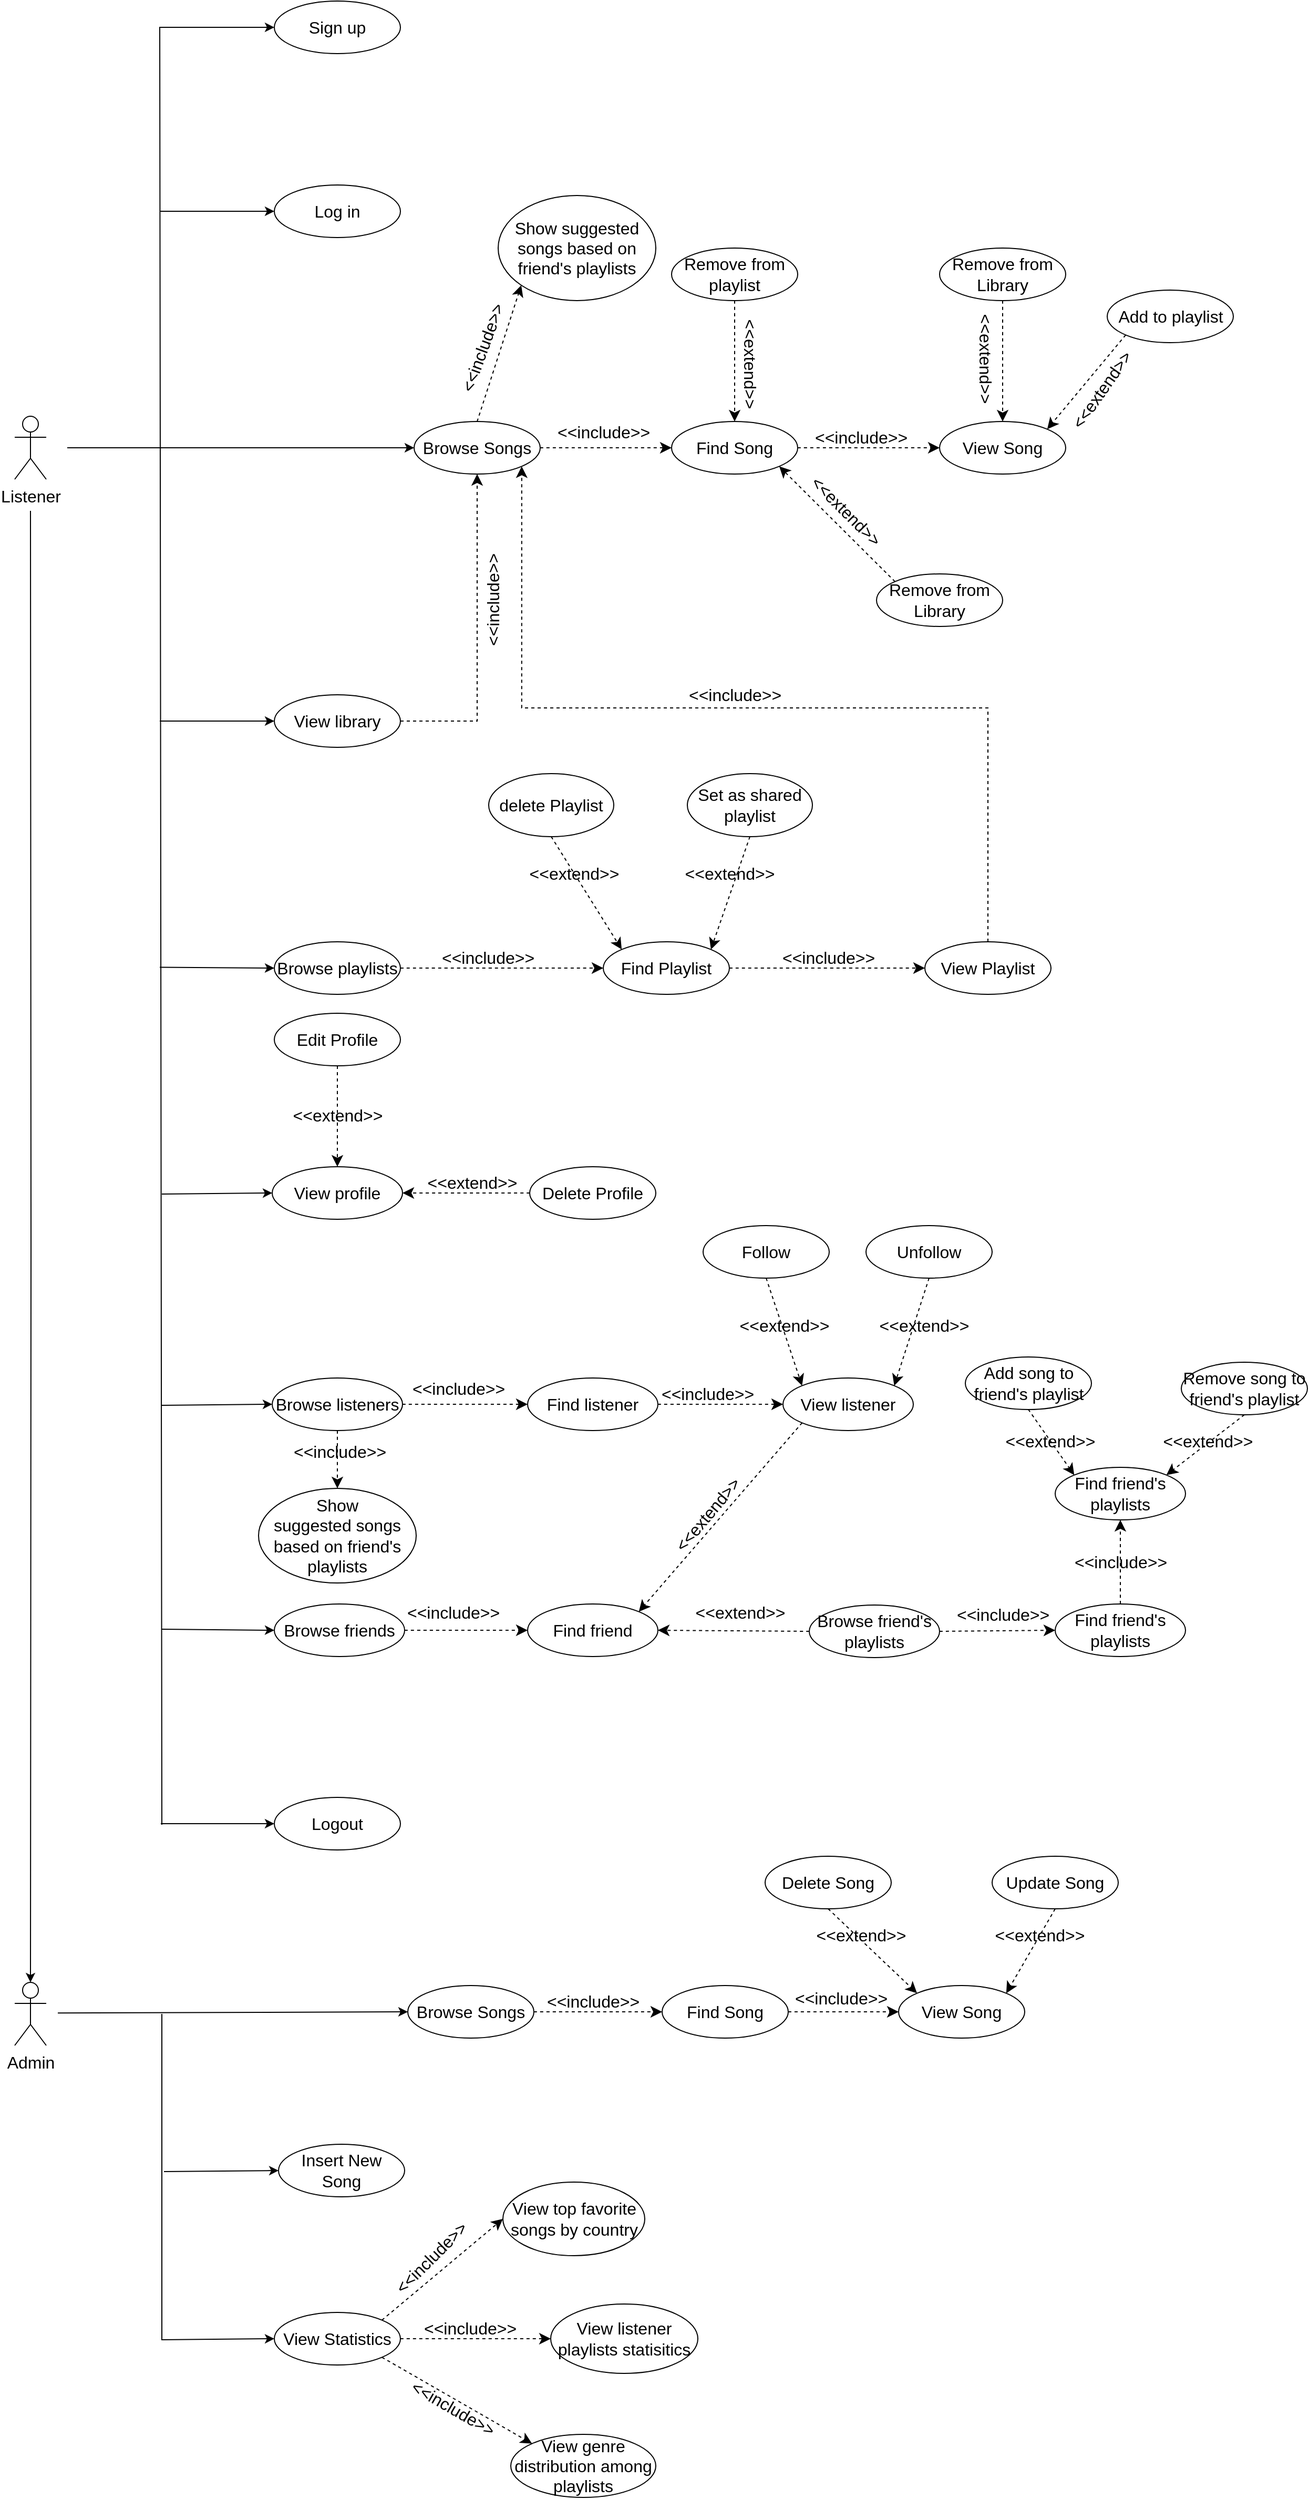 <mxfile version="18.0.0" type="device"><diagram name="Pagina-1" id="cbTk1A1t6h0YOJQFKc_R"><mxGraphModel dx="1384" dy="-250" grid="1" gridSize="10" guides="1" tooltips="1" connect="1" arrows="1" fold="1" page="1" pageScale="1" pageWidth="827" pageHeight="1169" math="0" shadow="0"><root><mxCell id="0"/><mxCell id="1" parent="0"/><mxCell id="YuRE8xU04rmQezo59VFE-43" value="" style="endArrow=classic;html=1;rounded=0;fontSize=12;startSize=8;endSize=8;curved=1;dashed=1;entryX=0.5;entryY=0;entryDx=0;entryDy=0;exitX=0.5;exitY=1;exitDx=0;exitDy=0;" parent="1" source="9L6_CPfJsKXH4yrHaSkj-74" target="9L6_CPfJsKXH4yrHaSkj-71" edge="1"><mxGeometry width="50" height="50" relative="1" as="geometry"><mxPoint x="347" y="2390" as="sourcePoint"/><mxPoint x="480.6" y="2445.522" as="targetPoint"/></mxGeometry></mxCell><mxCell id="YuRE8xU04rmQezo59VFE-87" value="" style="edgeStyle=orthogonalEdgeStyle;rounded=0;orthogonalLoop=1;jettySize=auto;html=1;elbow=vertical;" parent="1" target="YuRE8xU04rmQezo59VFE-86" edge="1"><mxGeometry relative="1" as="geometry"><mxPoint x="55" y="1860" as="sourcePoint"/></mxGeometry></mxCell><mxCell id="9L6_CPfJsKXH4yrHaSkj-33" value="Listener" style="shape=umlActor;verticalLabelPosition=bottom;verticalAlign=top;html=1;outlineConnect=0;fontSize=16;" parent="1" vertex="1"><mxGeometry x="40" y="1770" width="30" height="60" as="geometry"/></mxCell><mxCell id="9L6_CPfJsKXH4yrHaSkj-35" value="Logout" style="ellipse;whiteSpace=wrap;html=1;fontSize=16;" parent="1" vertex="1"><mxGeometry x="287" y="3084" width="120" height="50" as="geometry"/></mxCell><mxCell id="9L6_CPfJsKXH4yrHaSkj-37" value="Sign up" style="ellipse;whiteSpace=wrap;html=1;fontSize=16;" parent="1" vertex="1"><mxGeometry x="287" y="1375" width="120" height="50" as="geometry"/></mxCell><mxCell id="9L6_CPfJsKXH4yrHaSkj-64" value="Log in" style="ellipse;whiteSpace=wrap;html=1;fontSize=16;" parent="1" vertex="1"><mxGeometry x="287" y="1550" width="120" height="50" as="geometry"/></mxCell><mxCell id="9L6_CPfJsKXH4yrHaSkj-71" value="View profile" style="ellipse;whiteSpace=wrap;html=1;fontSize=16;" parent="1" vertex="1"><mxGeometry x="285" y="2484" width="124" height="50" as="geometry"/></mxCell><mxCell id="9L6_CPfJsKXH4yrHaSkj-74" value="Edit Profile" style="ellipse;whiteSpace=wrap;html=1;fontSize=16;" parent="1" vertex="1"><mxGeometry x="287" y="2338" width="120" height="50" as="geometry"/></mxCell><mxCell id="9L6_CPfJsKXH4yrHaSkj-76" value="" style="endArrow=classic;html=1;rounded=0;fontSize=12;startSize=8;endSize=8;curved=1;dashed=1;entryX=1;entryY=0.5;entryDx=0;entryDy=0;exitX=0;exitY=0.5;exitDx=0;exitDy=0;" parent="1" source="9L6_CPfJsKXH4yrHaSkj-78" target="9L6_CPfJsKXH4yrHaSkj-71" edge="1"><mxGeometry width="50" height="50" relative="1" as="geometry"><mxPoint x="540" y="2509" as="sourcePoint"/><mxPoint x="410" y="2550" as="targetPoint"/></mxGeometry></mxCell><mxCell id="9L6_CPfJsKXH4yrHaSkj-77" value="&amp;lt;&amp;lt;extend&amp;gt;&amp;gt;" style="text;html=1;align=center;verticalAlign=middle;resizable=0;points=[];autosize=1;strokeColor=none;fillColor=none;fontSize=16;rotation=0;" parent="1" vertex="1"><mxGeometry x="420" y="2484" width="110" height="30" as="geometry"/></mxCell><mxCell id="9L6_CPfJsKXH4yrHaSkj-78" value="Delete Profile" style="ellipse;whiteSpace=wrap;html=1;fontSize=16;" parent="1" vertex="1"><mxGeometry x="530" y="2484" width="120" height="50" as="geometry"/></mxCell><mxCell id="9L6_CPfJsKXH4yrHaSkj-96" value="Browse Songs" style="ellipse;whiteSpace=wrap;html=1;fontSize=16;" parent="1" vertex="1"><mxGeometry x="420" y="1775" width="120" height="50" as="geometry"/></mxCell><mxCell id="9L6_CPfJsKXH4yrHaSkj-102" value="Browse playlists" style="ellipse;whiteSpace=wrap;html=1;fontSize=16;" parent="1" vertex="1"><mxGeometry x="287" y="2270" width="120" height="50" as="geometry"/></mxCell><mxCell id="9L6_CPfJsKXH4yrHaSkj-103" value="Find Song" style="ellipse;whiteSpace=wrap;html=1;fontSize=16;" parent="1" vertex="1"><mxGeometry x="665" y="1775" width="120" height="50" as="geometry"/></mxCell><mxCell id="9L6_CPfJsKXH4yrHaSkj-104" value="" style="endArrow=classic;html=1;rounded=0;fontSize=12;startSize=8;endSize=8;curved=1;dashed=1;exitX=1;exitY=0.5;exitDx=0;exitDy=0;entryX=0;entryY=0.5;entryDx=0;entryDy=0;" parent="1" source="9L6_CPfJsKXH4yrHaSkj-102" target="mcBPfGsLX2Zl2pjh3b0x-11" edge="1"><mxGeometry width="50" height="50" relative="1" as="geometry"><mxPoint x="420" y="2470" as="sourcePoint"/><mxPoint x="630" y="2630" as="targetPoint"/></mxGeometry></mxCell><mxCell id="9L6_CPfJsKXH4yrHaSkj-106" value="&amp;lt;&amp;lt;include&amp;gt;&amp;gt;" style="text;html=1;align=center;verticalAlign=middle;resizable=0;points=[];autosize=1;strokeColor=none;fillColor=none;fontSize=16;rotation=0;" parent="1" vertex="1"><mxGeometry x="435" y="2270" width="110" height="30" as="geometry"/></mxCell><mxCell id="9L6_CPfJsKXH4yrHaSkj-109" value="View Song" style="ellipse;whiteSpace=wrap;html=1;fontSize=16;" parent="1" vertex="1"><mxGeometry x="920" y="1775" width="120" height="50" as="geometry"/></mxCell><mxCell id="9L6_CPfJsKXH4yrHaSkj-110" value="" style="endArrow=classic;html=1;rounded=0;fontSize=12;startSize=8;endSize=8;curved=1;dashed=1;entryX=1;entryY=0;entryDx=0;entryDy=0;exitX=0;exitY=1;exitDx=0;exitDy=0;" parent="1" source="9L6_CPfJsKXH4yrHaSkj-112" target="9L6_CPfJsKXH4yrHaSkj-109" edge="1"><mxGeometry width="50" height="50" relative="1" as="geometry"><mxPoint x="1070" y="1730" as="sourcePoint"/><mxPoint x="1080" y="1720" as="targetPoint"/></mxGeometry></mxCell><mxCell id="9L6_CPfJsKXH4yrHaSkj-112" value="Add to playlist" style="ellipse;whiteSpace=wrap;html=1;fontSize=16;" parent="1" vertex="1"><mxGeometry x="1079.5" y="1650" width="120" height="50" as="geometry"/></mxCell><mxCell id="9L6_CPfJsKXH4yrHaSkj-116" value="" style="endArrow=classic;html=1;rounded=0;fontSize=12;startSize=8;endSize=8;curved=1;dashed=1;exitX=0.5;exitY=1;exitDx=0;exitDy=0;entryX=0.5;entryY=0;entryDx=0;entryDy=0;" parent="1" source="9L6_CPfJsKXH4yrHaSkj-118" target="9L6_CPfJsKXH4yrHaSkj-109" edge="1"><mxGeometry width="50" height="50" relative="1" as="geometry"><mxPoint x="1431" y="2210" as="sourcePoint"/><mxPoint x="1421" y="2180" as="targetPoint"/></mxGeometry></mxCell><mxCell id="9L6_CPfJsKXH4yrHaSkj-117" value="&amp;lt;&amp;lt;extend&amp;gt;&amp;gt;" style="text;html=1;align=center;verticalAlign=middle;resizable=0;points=[];autosize=1;strokeColor=none;fillColor=none;fontSize=16;rotation=90;" parent="1" vertex="1"><mxGeometry x="909" y="1700" width="110" height="30" as="geometry"/></mxCell><mxCell id="9L6_CPfJsKXH4yrHaSkj-118" value="Remove from Library" style="ellipse;whiteSpace=wrap;html=1;fontSize=16;" parent="1" vertex="1"><mxGeometry x="920" y="1610" width="120" height="50" as="geometry"/></mxCell><mxCell id="9L6_CPfJsKXH4yrHaSkj-136" value="Browse listeners" style="ellipse;whiteSpace=wrap;html=1;fontSize=16;" parent="1" vertex="1"><mxGeometry x="285" y="2685" width="124" height="50" as="geometry"/></mxCell><mxCell id="9L6_CPfJsKXH4yrHaSkj-137" value="" style="endArrow=classic;html=1;rounded=0;fontSize=12;startSize=8;endSize=8;curved=1;dashed=1;exitX=1;exitY=0.5;exitDx=0;exitDy=0;entryX=0;entryY=0.5;entryDx=0;entryDy=0;" parent="1" source="9L6_CPfJsKXH4yrHaSkj-136" target="9L6_CPfJsKXH4yrHaSkj-139" edge="1"><mxGeometry width="50" height="50" relative="1" as="geometry"><mxPoint x="410" y="2950" as="sourcePoint"/><mxPoint x="500" y="2898" as="targetPoint"/></mxGeometry></mxCell><mxCell id="9L6_CPfJsKXH4yrHaSkj-138" value="&amp;lt;&amp;lt;include&amp;gt;&amp;gt;" style="text;html=1;align=center;verticalAlign=middle;resizable=0;points=[];autosize=1;strokeColor=none;fillColor=none;fontSize=16;rotation=0;" parent="1" vertex="1"><mxGeometry x="644" y="2685" width="110" height="30" as="geometry"/></mxCell><mxCell id="9L6_CPfJsKXH4yrHaSkj-139" value="Find listener" style="ellipse;whiteSpace=wrap;html=1;fontSize=16;" parent="1" vertex="1"><mxGeometry x="528" y="2685" width="124" height="50" as="geometry"/></mxCell><mxCell id="9L6_CPfJsKXH4yrHaSkj-140" value="" style="endArrow=classic;html=1;rounded=0;fontSize=12;startSize=8;endSize=8;curved=1;dashed=1;exitX=1;exitY=0.5;exitDx=0;exitDy=0;entryX=0;entryY=0.5;entryDx=0;entryDy=0;" parent="1" source="9L6_CPfJsKXH4yrHaSkj-139" target="9L6_CPfJsKXH4yrHaSkj-141" edge="1"><mxGeometry width="50" height="50" relative="1" as="geometry"><mxPoint x="680" y="2892.5" as="sourcePoint"/><mxPoint x="750" y="2898" as="targetPoint"/></mxGeometry></mxCell><mxCell id="9L6_CPfJsKXH4yrHaSkj-141" value="View listener" style="ellipse;whiteSpace=wrap;html=1;fontSize=16;" parent="1" vertex="1"><mxGeometry x="771" y="2685" width="124" height="50" as="geometry"/></mxCell><mxCell id="9L6_CPfJsKXH4yrHaSkj-142" value="" style="endArrow=classic;html=1;rounded=0;fontSize=12;startSize=8;endSize=8;curved=1;dashed=1;exitX=0.5;exitY=1;exitDx=0;exitDy=0;entryX=0;entryY=0;entryDx=0;entryDy=0;" parent="1" source="9L6_CPfJsKXH4yrHaSkj-144" target="9L6_CPfJsKXH4yrHaSkj-141" edge="1"><mxGeometry width="50" height="50" relative="1" as="geometry"><mxPoint x="1167" y="2520" as="sourcePoint"/><mxPoint x="1127" y="2610" as="targetPoint"/></mxGeometry></mxCell><mxCell id="9L6_CPfJsKXH4yrHaSkj-143" value="&amp;lt;&amp;lt;extend&amp;gt;&amp;gt;" style="text;html=1;align=center;verticalAlign=middle;resizable=0;points=[];autosize=1;strokeColor=none;fillColor=none;fontSize=16;rotation=0;" parent="1" vertex="1"><mxGeometry x="850" y="2620" width="110" height="30" as="geometry"/></mxCell><mxCell id="9L6_CPfJsKXH4yrHaSkj-144" value="Follow" style="ellipse;whiteSpace=wrap;html=1;fontSize=16;" parent="1" vertex="1"><mxGeometry x="695" y="2540" width="120" height="50" as="geometry"/></mxCell><mxCell id="9L6_CPfJsKXH4yrHaSkj-146" value="" style="endArrow=classic;html=1;rounded=0;fontSize=12;startSize=8;endSize=8;curved=1;dashed=1;exitX=0.5;exitY=1;exitDx=0;exitDy=0;entryX=1;entryY=0;entryDx=0;entryDy=0;" parent="1" source="9L6_CPfJsKXH4yrHaSkj-147" target="9L6_CPfJsKXH4yrHaSkj-141" edge="1"><mxGeometry width="50" height="50" relative="1" as="geometry"><mxPoint x="780" y="3030" as="sourcePoint"/><mxPoint x="810" y="2930" as="targetPoint"/></mxGeometry></mxCell><mxCell id="9L6_CPfJsKXH4yrHaSkj-147" value="Unfollow" style="ellipse;whiteSpace=wrap;html=1;fontSize=16;" parent="1" vertex="1"><mxGeometry x="850" y="2540" width="120" height="50" as="geometry"/></mxCell><mxCell id="9L6_CPfJsKXH4yrHaSkj-148" value="&amp;lt;&amp;lt;extend&amp;gt;&amp;gt;" style="text;html=1;align=center;verticalAlign=middle;resizable=0;points=[];autosize=1;strokeColor=none;fillColor=none;fontSize=16;rotation=0;" parent="1" vertex="1"><mxGeometry x="717" y="2620" width="110" height="30" as="geometry"/></mxCell><mxCell id="9L6_CPfJsKXH4yrHaSkj-170" value="&amp;lt;&amp;lt;include&amp;gt;&amp;gt;" style="text;html=1;align=center;verticalAlign=middle;resizable=0;points=[];autosize=1;strokeColor=none;fillColor=none;fontSize=16;rotation=0;" parent="1" vertex="1"><mxGeometry x="407" y="2680" width="110" height="30" as="geometry"/></mxCell><mxCell id="mcBPfGsLX2Zl2pjh3b0x-4" value="" style="endArrow=classic;html=1;rounded=0;fontSize=12;startSize=8;endSize=8;curved=1;dashed=1;entryX=0.5;entryY=0;entryDx=0;entryDy=0;exitX=0.5;exitY=1;exitDx=0;exitDy=0;" parent="1" source="mcBPfGsLX2Zl2pjh3b0x-5" target="9L6_CPfJsKXH4yrHaSkj-103" edge="1"><mxGeometry width="50" height="50" relative="1" as="geometry"><mxPoint x="730" y="1670" as="sourcePoint"/><mxPoint x="970" y="1850" as="targetPoint"/></mxGeometry></mxCell><mxCell id="mcBPfGsLX2Zl2pjh3b0x-5" value="Remove from playlist" style="ellipse;whiteSpace=wrap;html=1;fontSize=16;" parent="1" vertex="1"><mxGeometry x="665" y="1610" width="120" height="50" as="geometry"/></mxCell><mxCell id="mcBPfGsLX2Zl2pjh3b0x-6" value="&amp;lt;&amp;lt;include&amp;gt;&amp;gt;" style="text;html=1;align=center;verticalAlign=middle;resizable=0;points=[];autosize=1;strokeColor=none;fillColor=none;fontSize=16;rotation=0;" parent="1" vertex="1"><mxGeometry x="764" y="2275" width="100" height="20" as="geometry"/></mxCell><mxCell id="mcBPfGsLX2Zl2pjh3b0x-8" value="View library" style="ellipse;whiteSpace=wrap;html=1;fontSize=16;" parent="1" vertex="1"><mxGeometry x="287" y="2035" width="120" height="50" as="geometry"/></mxCell><mxCell id="mcBPfGsLX2Zl2pjh3b0x-9" value="" style="endArrow=classic;html=1;rounded=0;fontSize=12;startSize=8;endSize=8;curved=1;dashed=1;exitX=1;exitY=0.5;exitDx=0;exitDy=0;entryX=0;entryY=0.5;entryDx=0;entryDy=0;" parent="1" source="mcBPfGsLX2Zl2pjh3b0x-11" target="mcBPfGsLX2Zl2pjh3b0x-12" edge="1"><mxGeometry width="50" height="50" relative="1" as="geometry"><mxPoint x="553.5" y="1730" as="sourcePoint"/><mxPoint x="779" y="1710" as="targetPoint"/></mxGeometry></mxCell><mxCell id="mcBPfGsLX2Zl2pjh3b0x-10" value="&amp;lt;&amp;lt;extend&amp;gt;&amp;gt;" style="text;html=1;align=center;verticalAlign=middle;resizable=0;points=[];autosize=1;strokeColor=none;fillColor=none;fontSize=16;rotation=45;" parent="1" vertex="1"><mxGeometry x="781" y="1850" width="100" height="20" as="geometry"/></mxCell><mxCell id="mcBPfGsLX2Zl2pjh3b0x-12" value="View Playlist" style="ellipse;whiteSpace=wrap;html=1;fontSize=16;" parent="1" vertex="1"><mxGeometry x="906" y="2270" width="120" height="50" as="geometry"/></mxCell><mxCell id="mcBPfGsLX2Zl2pjh3b0x-17" value="delete Playlist" style="ellipse;whiteSpace=wrap;html=1;fontSize=16;" parent="1" vertex="1"><mxGeometry x="491" y="2110" width="119" height="60" as="geometry"/></mxCell><mxCell id="mcBPfGsLX2Zl2pjh3b0x-22" value="&amp;lt;&amp;lt;extend&amp;gt;&amp;gt;" style="text;html=1;align=center;verticalAlign=middle;resizable=0;points=[];autosize=1;strokeColor=none;fillColor=none;fontSize=16;rotation=-55;" parent="1" vertex="1"><mxGeometry x="1019" y="1730" width="110" height="30" as="geometry"/></mxCell><mxCell id="mcBPfGsLX2Zl2pjh3b0x-26" value="" style="endArrow=classic;html=1;rounded=0;fontSize=12;startSize=8;endSize=8;curved=1;dashed=1;entryX=0;entryY=0;entryDx=0;entryDy=0;exitX=0.5;exitY=1;exitDx=0;exitDy=0;" parent="1" source="mcBPfGsLX2Zl2pjh3b0x-17" target="mcBPfGsLX2Zl2pjh3b0x-11" edge="1"><mxGeometry width="50" height="50" relative="1" as="geometry"><mxPoint x="660" y="2170" as="sourcePoint"/><mxPoint x="1030" y="2130" as="targetPoint"/></mxGeometry></mxCell><mxCell id="mcBPfGsLX2Zl2pjh3b0x-11" value="Find Playlist" style="ellipse;whiteSpace=wrap;html=1;fontSize=16;" parent="1" vertex="1"><mxGeometry x="600" y="2270" width="120" height="50" as="geometry"/></mxCell><mxCell id="-oGNWAsRwqKO0wR941dU-1" value="" style="endArrow=classic;html=1;rounded=0;fontSize=12;startSize=8;endSize=8;curved=1;dashed=1;entryX=1;entryY=0;entryDx=0;entryDy=0;exitX=0.5;exitY=1;exitDx=0;exitDy=0;" parent="1" source="-oGNWAsRwqKO0wR941dU-2" target="mcBPfGsLX2Zl2pjh3b0x-11" edge="1"><mxGeometry width="50" height="50" relative="1" as="geometry"><mxPoint x="940" y="1600" as="sourcePoint"/><mxPoint x="960" y="1690" as="targetPoint"/></mxGeometry></mxCell><mxCell id="-oGNWAsRwqKO0wR941dU-2" value="Set as shared playlist" style="ellipse;whiteSpace=wrap;html=1;fontSize=16;" parent="1" vertex="1"><mxGeometry x="680" y="2110" width="119" height="60" as="geometry"/></mxCell><mxCell id="-oGNWAsRwqKO0wR941dU-3" value="&amp;lt;&amp;lt;extend&amp;gt;&amp;gt;" style="text;html=1;align=center;verticalAlign=middle;resizable=0;points=[];autosize=1;strokeColor=none;fillColor=none;fontSize=16;rotation=0;" parent="1" vertex="1"><mxGeometry x="665" y="2190" width="110" height="30" as="geometry"/></mxCell><mxCell id="YuRE8xU04rmQezo59VFE-3" value="&amp;lt;&amp;lt;include&amp;gt;&amp;gt;" style="text;html=1;align=center;verticalAlign=middle;resizable=0;points=[];autosize=1;strokeColor=none;fillColor=none;fontSize=16;rotation=-70;" parent="1" vertex="1"><mxGeometry x="430" y="1690" width="110" height="30" as="geometry"/></mxCell><mxCell id="YuRE8xU04rmQezo59VFE-4" value="" style="endArrow=classic;html=1;rounded=0;fontSize=12;startSize=8;endSize=8;curved=1;dashed=1;entryX=0;entryY=1;entryDx=0;entryDy=0;exitX=0.5;exitY=0;exitDx=0;exitDy=0;" parent="1" source="9L6_CPfJsKXH4yrHaSkj-96" target="YuRE8xU04rmQezo59VFE-5" edge="1"><mxGeometry width="50" height="50" relative="1" as="geometry"><mxPoint x="500" y="1700" as="sourcePoint"/><mxPoint x="820" y="1830" as="targetPoint"/></mxGeometry></mxCell><mxCell id="YuRE8xU04rmQezo59VFE-5" value="Show suggested songs based on friend's playlists" style="ellipse;whiteSpace=wrap;html=1;fontSize=16;" parent="1" vertex="1"><mxGeometry x="500" y="1560" width="150" height="100" as="geometry"/></mxCell><mxCell id="YuRE8xU04rmQezo59VFE-6" value="" style="endArrow=classic;html=1;rounded=0;entryX=0;entryY=0.5;entryDx=0;entryDy=0;" parent="1" target="9L6_CPfJsKXH4yrHaSkj-96" edge="1"><mxGeometry width="50" height="50" relative="1" as="geometry"><mxPoint x="90" y="1800" as="sourcePoint"/><mxPoint x="530" y="1810" as="targetPoint"/></mxGeometry></mxCell><mxCell id="YuRE8xU04rmQezo59VFE-8" value="" style="endArrow=classic;html=1;rounded=0;entryX=0;entryY=0.5;entryDx=0;entryDy=0;" parent="1" target="9L6_CPfJsKXH4yrHaSkj-37" edge="1"><mxGeometry width="50" height="50" relative="1" as="geometry"><mxPoint x="180" y="3110" as="sourcePoint"/><mxPoint x="248" y="1400" as="targetPoint"/><Array as="points"><mxPoint x="178" y="1400"/></Array></mxGeometry></mxCell><mxCell id="YuRE8xU04rmQezo59VFE-11" value="" style="endArrow=classic;html=1;rounded=0;entryX=0;entryY=0.5;entryDx=0;entryDy=0;" parent="1" target="9L6_CPfJsKXH4yrHaSkj-64" edge="1"><mxGeometry width="50" height="50" relative="1" as="geometry"><mxPoint x="178" y="1575" as="sourcePoint"/><mxPoint x="478" y="1410" as="targetPoint"/></mxGeometry></mxCell><mxCell id="YuRE8xU04rmQezo59VFE-12" value="" style="endArrow=classic;html=1;rounded=0;fontSize=12;startSize=8;endSize=8;curved=1;dashed=1;exitX=1;exitY=0.5;exitDx=0;exitDy=0;entryX=0;entryY=0.5;entryDx=0;entryDy=0;" parent="1" source="9L6_CPfJsKXH4yrHaSkj-96" target="9L6_CPfJsKXH4yrHaSkj-103" edge="1"><mxGeometry width="50" height="50" relative="1" as="geometry"><mxPoint x="800" y="1995" as="sourcePoint"/><mxPoint x="670" y="1800" as="targetPoint"/></mxGeometry></mxCell><mxCell id="YuRE8xU04rmQezo59VFE-13" value="&amp;lt;&amp;lt;include&amp;gt;&amp;gt;" style="text;html=1;align=center;verticalAlign=middle;resizable=0;points=[];autosize=1;strokeColor=none;fillColor=none;fontSize=16;rotation=0;" parent="1" vertex="1"><mxGeometry x="545" y="1770" width="110" height="30" as="geometry"/></mxCell><mxCell id="YuRE8xU04rmQezo59VFE-14" value="" style="endArrow=classic;html=1;rounded=0;fontSize=12;startSize=8;endSize=8;curved=1;dashed=1;exitX=1;exitY=0.5;exitDx=0;exitDy=0;entryX=0;entryY=0.5;entryDx=0;entryDy=0;" parent="1" source="9L6_CPfJsKXH4yrHaSkj-103" target="9L6_CPfJsKXH4yrHaSkj-109" edge="1"><mxGeometry width="50" height="50" relative="1" as="geometry"><mxPoint x="800" y="1995" as="sourcePoint"/><mxPoint x="910" y="1800" as="targetPoint"/></mxGeometry></mxCell><mxCell id="YuRE8xU04rmQezo59VFE-15" value="&amp;lt;&amp;lt;include&amp;gt;&amp;gt;" style="text;html=1;align=center;verticalAlign=middle;resizable=0;points=[];autosize=1;strokeColor=none;fillColor=none;fontSize=16;rotation=0;" parent="1" vertex="1"><mxGeometry x="790" y="1775" width="110" height="30" as="geometry"/></mxCell><mxCell id="YuRE8xU04rmQezo59VFE-19" value="" style="endArrow=classic;html=1;rounded=0;entryX=0;entryY=0.5;entryDx=0;entryDy=0;" parent="1" target="mcBPfGsLX2Zl2pjh3b0x-8" edge="1"><mxGeometry width="50" height="50" relative="1" as="geometry"><mxPoint x="178.0" y="2060" as="sourcePoint"/><mxPoint x="287.0" y="2060" as="targetPoint"/></mxGeometry></mxCell><mxCell id="YuRE8xU04rmQezo59VFE-21" value="Remove from Library" style="ellipse;whiteSpace=wrap;html=1;fontSize=16;" parent="1" vertex="1"><mxGeometry x="860" y="1920" width="120" height="50" as="geometry"/></mxCell><mxCell id="YuRE8xU04rmQezo59VFE-23" value="" style="endArrow=classic;html=1;rounded=0;fontSize=12;startSize=8;endSize=8;curved=1;dashed=1;exitX=0;exitY=0;exitDx=0;exitDy=0;entryX=1;entryY=1;entryDx=0;entryDy=0;" parent="1" source="YuRE8xU04rmQezo59VFE-21" target="9L6_CPfJsKXH4yrHaSkj-103" edge="1"><mxGeometry width="50" height="50" relative="1" as="geometry"><mxPoint x="400" y="1897.5" as="sourcePoint"/><mxPoint x="400" y="2012.5" as="targetPoint"/></mxGeometry></mxCell><mxCell id="YuRE8xU04rmQezo59VFE-32" value="&amp;lt;&amp;lt;include&amp;gt;&amp;gt;" style="text;html=1;align=center;verticalAlign=middle;resizable=0;points=[];autosize=1;strokeColor=none;fillColor=none;fontSize=16;rotation=-90;" parent="1" vertex="1"><mxGeometry x="440" y="1930.0" width="110" height="30" as="geometry"/></mxCell><mxCell id="YuRE8xU04rmQezo59VFE-33" value="" style="endArrow=classic;html=1;rounded=0;fontSize=12;startSize=8;endSize=8;dashed=1;entryX=0.5;entryY=1;entryDx=0;entryDy=0;exitX=1;exitY=0.5;exitDx=0;exitDy=0;edgeStyle=orthogonalEdgeStyle;" parent="1" source="mcBPfGsLX2Zl2pjh3b0x-8" target="9L6_CPfJsKXH4yrHaSkj-96" edge="1"><mxGeometry width="50" height="50" relative="1" as="geometry"><mxPoint x="611" y="1954.64" as="sourcePoint"/><mxPoint x="652.967" y="1824.995" as="targetPoint"/></mxGeometry></mxCell><mxCell id="YuRE8xU04rmQezo59VFE-35" value="" style="endArrow=classic;html=1;rounded=0;entryX=0;entryY=0.5;entryDx=0;entryDy=0;" parent="1" target="9L6_CPfJsKXH4yrHaSkj-102" edge="1"><mxGeometry width="50" height="50" relative="1" as="geometry"><mxPoint x="178" y="2294.23" as="sourcePoint"/><mxPoint x="287" y="2294.23" as="targetPoint"/></mxGeometry></mxCell><mxCell id="YuRE8xU04rmQezo59VFE-36" value="&amp;lt;&amp;lt;extend&amp;gt;&amp;gt;" style="text;html=1;align=center;verticalAlign=middle;resizable=0;points=[];autosize=1;strokeColor=none;fillColor=none;fontSize=16;rotation=0;" parent="1" vertex="1"><mxGeometry x="517" y="2190" width="110" height="30" as="geometry"/></mxCell><mxCell id="YuRE8xU04rmQezo59VFE-39" value="" style="endArrow=classic;html=1;rounded=0;fontSize=12;startSize=8;endSize=8;dashed=1;entryX=1;entryY=1;entryDx=0;entryDy=0;exitX=0.5;exitY=0;exitDx=0;exitDy=0;edgeStyle=orthogonalEdgeStyle;" parent="1" source="mcBPfGsLX2Zl2pjh3b0x-12" target="9L6_CPfJsKXH4yrHaSkj-96" edge="1"><mxGeometry width="50" height="50" relative="1" as="geometry"><mxPoint x="966" y="2190" as="sourcePoint"/><mxPoint x="740.004" y="1930.0" as="targetPoint"/></mxGeometry></mxCell><mxCell id="YuRE8xU04rmQezo59VFE-40" value="&amp;lt;&amp;lt;include&amp;gt;&amp;gt;" style="text;html=1;align=center;verticalAlign=middle;resizable=0;points=[];autosize=1;strokeColor=none;fillColor=none;fontSize=16;rotation=0;" parent="1" vertex="1"><mxGeometry x="670" y="2020" width="110" height="30" as="geometry"/></mxCell><mxCell id="YuRE8xU04rmQezo59VFE-41" value="&amp;lt;&amp;lt;extend&amp;gt;&amp;gt;" style="text;html=1;align=center;verticalAlign=middle;resizable=0;points=[];autosize=1;strokeColor=none;fillColor=none;fontSize=16;rotation=90;" parent="1" vertex="1"><mxGeometry x="690" y="1710" width="100" height="20" as="geometry"/></mxCell><mxCell id="YuRE8xU04rmQezo59VFE-42" value="" style="endArrow=classic;html=1;rounded=0;entryX=0;entryY=0.5;entryDx=0;entryDy=0;" parent="1" target="9L6_CPfJsKXH4yrHaSkj-71" edge="1"><mxGeometry width="50" height="50" relative="1" as="geometry"><mxPoint x="180" y="2510" as="sourcePoint"/><mxPoint x="289" y="2510.77" as="targetPoint"/></mxGeometry></mxCell><mxCell id="YuRE8xU04rmQezo59VFE-44" value="&amp;lt;&amp;lt;extend&amp;gt;&amp;gt;" style="text;html=1;align=center;verticalAlign=middle;resizable=0;points=[];autosize=1;strokeColor=none;fillColor=none;fontSize=16;rotation=0;" parent="1" vertex="1"><mxGeometry x="292" y="2420" width="110" height="30" as="geometry"/></mxCell><mxCell id="YuRE8xU04rmQezo59VFE-45" value="" style="endArrow=classic;html=1;rounded=0;entryX=0;entryY=0.5;entryDx=0;entryDy=0;" parent="1" target="9L6_CPfJsKXH4yrHaSkj-136" edge="1"><mxGeometry width="50" height="50" relative="1" as="geometry"><mxPoint x="180" y="2711" as="sourcePoint"/><mxPoint x="285" y="2710" as="targetPoint"/></mxGeometry></mxCell><mxCell id="YuRE8xU04rmQezo59VFE-47" value="Show &lt;br&gt;suggested songs based on friend's playlists" style="ellipse;whiteSpace=wrap;html=1;fontSize=16;" parent="1" vertex="1"><mxGeometry x="272" y="2790" width="150" height="90" as="geometry"/></mxCell><mxCell id="YuRE8xU04rmQezo59VFE-51" value="" style="endArrow=classic;html=1;rounded=0;entryX=0;entryY=0.5;entryDx=0;entryDy=0;" parent="1" target="YuRE8xU04rmQezo59VFE-52" edge="1"><mxGeometry width="50" height="50" relative="1" as="geometry"><mxPoint x="180" y="2924" as="sourcePoint"/><mxPoint x="285" y="2923" as="targetPoint"/></mxGeometry></mxCell><mxCell id="YuRE8xU04rmQezo59VFE-52" value="Browse friends" style="ellipse;whiteSpace=wrap;html=1;fontSize=16;" parent="1" vertex="1"><mxGeometry x="287" y="2900" width="124" height="50" as="geometry"/></mxCell><mxCell id="YuRE8xU04rmQezo59VFE-53" value="" style="endArrow=classic;html=1;rounded=0;fontSize=12;startSize=8;endSize=8;curved=1;dashed=1;exitX=1;exitY=0.5;exitDx=0;exitDy=0;entryX=0;entryY=0.5;entryDx=0;entryDy=0;" parent="1" source="YuRE8xU04rmQezo59VFE-52" target="YuRE8xU04rmQezo59VFE-54" edge="1"><mxGeometry width="50" height="50" relative="1" as="geometry"><mxPoint x="432.0" y="2940" as="sourcePoint"/><mxPoint x="523" y="3128" as="targetPoint"/></mxGeometry></mxCell><mxCell id="YuRE8xU04rmQezo59VFE-54" value="Find friend" style="ellipse;whiteSpace=wrap;html=1;fontSize=16;" parent="1" vertex="1"><mxGeometry x="528" y="2900" width="124" height="50" as="geometry"/></mxCell><mxCell id="YuRE8xU04rmQezo59VFE-55" value="&amp;lt;&amp;lt;include&amp;gt;&amp;gt;" style="text;html=1;align=center;verticalAlign=middle;resizable=0;points=[];autosize=1;strokeColor=none;fillColor=none;fontSize=16;rotation=0;" parent="1" vertex="1"><mxGeometry x="402" y="2893" width="110" height="30" as="geometry"/></mxCell><mxCell id="YuRE8xU04rmQezo59VFE-57" value="" style="endArrow=classic;html=1;rounded=0;fontSize=12;startSize=8;endSize=8;curved=1;dashed=1;entryX=1;entryY=0;entryDx=0;entryDy=0;exitX=0;exitY=1;exitDx=0;exitDy=0;" parent="1" source="9L6_CPfJsKXH4yrHaSkj-141" target="YuRE8xU04rmQezo59VFE-54" edge="1"><mxGeometry width="50" height="50" relative="1" as="geometry"><mxPoint x="540" y="2519" as="sourcePoint"/><mxPoint x="419.0" y="2519" as="targetPoint"/></mxGeometry></mxCell><mxCell id="YuRE8xU04rmQezo59VFE-58" value="&amp;lt;&amp;lt;extend&amp;gt;&amp;gt;" style="text;html=1;align=center;verticalAlign=middle;resizable=0;points=[];autosize=1;strokeColor=none;fillColor=none;fontSize=16;rotation=-50;" parent="1" vertex="1"><mxGeometry x="644" y="2800" width="110" height="30" as="geometry"/></mxCell><mxCell id="YuRE8xU04rmQezo59VFE-60" value="Browse friend's&lt;br&gt;playlists" style="ellipse;whiteSpace=wrap;html=1;fontSize=16;" parent="1" vertex="1"><mxGeometry x="796" y="2901" width="124" height="50" as="geometry"/></mxCell><mxCell id="YuRE8xU04rmQezo59VFE-61" value="" style="endArrow=classic;html=1;rounded=0;fontSize=12;startSize=8;endSize=8;curved=1;dashed=1;entryX=1;entryY=0.5;entryDx=0;entryDy=0;exitX=0;exitY=0.5;exitDx=0;exitDy=0;" parent="1" source="YuRE8xU04rmQezo59VFE-60" target="YuRE8xU04rmQezo59VFE-54" edge="1"><mxGeometry width="50" height="50" relative="1" as="geometry"><mxPoint x="798.984" y="2737.607" as="sourcePoint"/><mxPoint x="644.016" y="2917.393" as="targetPoint"/></mxGeometry></mxCell><mxCell id="YuRE8xU04rmQezo59VFE-62" value="&amp;lt;&amp;lt;extend&amp;gt;&amp;gt;" style="text;html=1;align=center;verticalAlign=middle;resizable=0;points=[];autosize=1;strokeColor=none;fillColor=none;fontSize=16;rotation=0;" parent="1" vertex="1"><mxGeometry x="675" y="2893" width="110" height="30" as="geometry"/></mxCell><mxCell id="YuRE8xU04rmQezo59VFE-63" value="" style="endArrow=classic;html=1;rounded=0;fontSize=12;startSize=8;endSize=8;curved=1;dashed=1;exitX=1;exitY=0.5;exitDx=0;exitDy=0;entryX=0;entryY=0.5;entryDx=0;entryDy=0;" parent="1" source="YuRE8xU04rmQezo59VFE-60" target="YuRE8xU04rmQezo59VFE-66" edge="1"><mxGeometry width="50" height="50" relative="1" as="geometry"><mxPoint x="1036" y="2841" as="sourcePoint"/><mxPoint x="1060" y="2926" as="targetPoint"/></mxGeometry></mxCell><mxCell id="YuRE8xU04rmQezo59VFE-64" value="&amp;lt;&amp;lt;include&amp;gt;&amp;gt;" style="text;html=1;align=center;verticalAlign=middle;resizable=0;points=[];autosize=1;strokeColor=none;fillColor=none;fontSize=16;rotation=0;" parent="1" vertex="1"><mxGeometry x="930" y="2900" width="100" height="20" as="geometry"/></mxCell><mxCell id="YuRE8xU04rmQezo59VFE-66" value="Find friend's&lt;br&gt;playlists" style="ellipse;whiteSpace=wrap;html=1;fontSize=16;" parent="1" vertex="1"><mxGeometry x="1030" y="2900" width="124" height="50" as="geometry"/></mxCell><mxCell id="YuRE8xU04rmQezo59VFE-67" value="Find friend's&lt;br&gt;playlists" style="ellipse;whiteSpace=wrap;html=1;fontSize=16;" parent="1" vertex="1"><mxGeometry x="1030" y="2770" width="124" height="50" as="geometry"/></mxCell><mxCell id="YuRE8xU04rmQezo59VFE-68" value="" style="endArrow=classic;html=1;rounded=0;fontSize=12;startSize=8;endSize=8;curved=1;dashed=1;exitX=0.5;exitY=0;exitDx=0;exitDy=0;entryX=0.5;entryY=1;entryDx=0;entryDy=0;" parent="1" source="YuRE8xU04rmQezo59VFE-66" target="YuRE8xU04rmQezo59VFE-67" edge="1"><mxGeometry width="50" height="50" relative="1" as="geometry"><mxPoint x="930" y="2936" as="sourcePoint"/><mxPoint x="1040" y="2935" as="targetPoint"/></mxGeometry></mxCell><mxCell id="YuRE8xU04rmQezo59VFE-69" value="&amp;lt;&amp;lt;include&amp;gt;&amp;gt;" style="text;html=1;align=center;verticalAlign=middle;resizable=0;points=[];autosize=1;strokeColor=none;fillColor=none;fontSize=16;rotation=0;" parent="1" vertex="1"><mxGeometry x="1042" y="2850" width="100" height="20" as="geometry"/></mxCell><mxCell id="YuRE8xU04rmQezo59VFE-70" value="" style="endArrow=classic;html=1;rounded=0;fontSize=12;startSize=8;endSize=8;curved=1;dashed=1;exitX=0.5;exitY=1;exitDx=0;exitDy=0;entryX=0;entryY=0;entryDx=0;entryDy=0;" parent="1" source="YuRE8xU04rmQezo59VFE-71" target="YuRE8xU04rmQezo59VFE-67" edge="1"><mxGeometry width="50" height="50" relative="1" as="geometry"><mxPoint x="1452" y="2590" as="sourcePoint"/><mxPoint x="1073.984" y="2762.393" as="targetPoint"/></mxGeometry></mxCell><mxCell id="YuRE8xU04rmQezo59VFE-71" value="Add song to friend's playlist" style="ellipse;whiteSpace=wrap;html=1;fontSize=16;" parent="1" vertex="1"><mxGeometry x="944.5" y="2665" width="120" height="50" as="geometry"/></mxCell><mxCell id="YuRE8xU04rmQezo59VFE-72" value="&amp;lt;&amp;lt;extend&amp;gt;&amp;gt;" style="text;html=1;align=center;verticalAlign=middle;resizable=0;points=[];autosize=1;strokeColor=none;fillColor=none;fontSize=16;rotation=0;" parent="1" vertex="1"><mxGeometry x="970" y="2730" width="110" height="30" as="geometry"/></mxCell><mxCell id="YuRE8xU04rmQezo59VFE-73" value="" style="endArrow=classic;html=1;rounded=0;entryX=0;entryY=0.5;entryDx=0;entryDy=0;" parent="1" target="9L6_CPfJsKXH4yrHaSkj-35" edge="1"><mxGeometry width="50" height="50" relative="1" as="geometry"><mxPoint x="179" y="3109" as="sourcePoint"/><mxPoint x="286.0" y="3110" as="targetPoint"/></mxGeometry></mxCell><mxCell id="YuRE8xU04rmQezo59VFE-74" value="" style="endArrow=classic;html=1;rounded=0;fontSize=12;startSize=8;endSize=8;curved=1;dashed=1;exitX=0.5;exitY=1;exitDx=0;exitDy=0;" parent="1" source="9L6_CPfJsKXH4yrHaSkj-136" target="YuRE8xU04rmQezo59VFE-47" edge="1"><mxGeometry width="50" height="50" relative="1" as="geometry"><mxPoint x="430" y="2760" as="sourcePoint"/><mxPoint x="610" y="2305" as="targetPoint"/></mxGeometry></mxCell><mxCell id="YuRE8xU04rmQezo59VFE-75" value="&amp;lt;&amp;lt;include&amp;gt;&amp;gt;" style="text;html=1;align=center;verticalAlign=middle;resizable=0;points=[];autosize=1;strokeColor=none;fillColor=none;fontSize=16;rotation=0;" parent="1" vertex="1"><mxGeometry x="294" y="2740" width="110" height="30" as="geometry"/></mxCell><mxCell id="YuRE8xU04rmQezo59VFE-77" value="Remove song to friend's playlist" style="ellipse;whiteSpace=wrap;html=1;fontSize=16;" parent="1" vertex="1"><mxGeometry x="1150" y="2670" width="120" height="50" as="geometry"/></mxCell><mxCell id="YuRE8xU04rmQezo59VFE-79" value="" style="endArrow=classic;html=1;rounded=0;fontSize=12;startSize=8;endSize=8;curved=1;dashed=1;entryX=1;entryY=0;entryDx=0;entryDy=0;exitX=0.5;exitY=1;exitDx=0;exitDy=0;" parent="1" source="YuRE8xU04rmQezo59VFE-77" target="YuRE8xU04rmQezo59VFE-67" edge="1"><mxGeometry width="50" height="50" relative="1" as="geometry"><mxPoint x="1220" y="2770" as="sourcePoint"/><mxPoint x="886.722" y="2702.275" as="targetPoint"/></mxGeometry></mxCell><mxCell id="YuRE8xU04rmQezo59VFE-80" value="&amp;lt;&amp;lt;extend&amp;gt;&amp;gt;" style="text;html=1;align=center;verticalAlign=middle;resizable=0;points=[];autosize=1;strokeColor=none;fillColor=none;fontSize=16;rotation=0;" parent="1" vertex="1"><mxGeometry x="1120" y="2730" width="110" height="30" as="geometry"/></mxCell><mxCell id="YuRE8xU04rmQezo59VFE-86" value="Admin" style="shape=umlActor;verticalLabelPosition=bottom;verticalAlign=top;html=1;outlineConnect=0;fontSize=16;" parent="1" vertex="1"><mxGeometry x="40" y="3260" width="30" height="60" as="geometry"/></mxCell><mxCell id="YuRE8xU04rmQezo59VFE-88" value="Insert New Song" style="ellipse;whiteSpace=wrap;html=1;fontSize=16;" parent="1" vertex="1"><mxGeometry x="291" y="3414" width="120" height="50" as="geometry"/></mxCell><mxCell id="YuRE8xU04rmQezo59VFE-89" value="Browse Songs" style="ellipse;whiteSpace=wrap;html=1;fontSize=16;" parent="1" vertex="1"><mxGeometry x="414" y="3263" width="120" height="50" as="geometry"/></mxCell><mxCell id="YuRE8xU04rmQezo59VFE-90" value="" style="endArrow=classic;html=1;rounded=0;fontSize=12;startSize=8;endSize=8;curved=1;dashed=1;exitX=1;exitY=0.5;exitDx=0;exitDy=0;entryX=0;entryY=0.5;entryDx=0;entryDy=0;" parent="1" source="YuRE8xU04rmQezo59VFE-89" target="YuRE8xU04rmQezo59VFE-92" edge="1"><mxGeometry width="50" height="50" relative="1" as="geometry"><mxPoint x="470" y="3835" as="sourcePoint"/><mxPoint x="568" y="3835" as="targetPoint"/></mxGeometry></mxCell><mxCell id="YuRE8xU04rmQezo59VFE-91" value="&amp;lt;&amp;lt;include&amp;gt;&amp;gt;" style="text;html=1;align=center;verticalAlign=middle;resizable=0;points=[];autosize=1;strokeColor=none;fillColor=none;fontSize=16;rotation=0;" parent="1" vertex="1"><mxGeometry x="535" y="3263" width="110" height="30" as="geometry"/></mxCell><mxCell id="YuRE8xU04rmQezo59VFE-92" value="Find Song" style="ellipse;whiteSpace=wrap;html=1;fontSize=16;" parent="1" vertex="1"><mxGeometry x="656" y="3263" width="120" height="50" as="geometry"/></mxCell><mxCell id="YuRE8xU04rmQezo59VFE-93" value="" style="endArrow=classic;html=1;rounded=0;fontSize=12;startSize=8;endSize=8;curved=1;dashed=1;exitX=1;exitY=0.5;exitDx=0;exitDy=0;entryX=0;entryY=0.5;entryDx=0;entryDy=0;" parent="1" source="YuRE8xU04rmQezo59VFE-92" target="YuRE8xU04rmQezo59VFE-95" edge="1"><mxGeometry width="50" height="50" relative="1" as="geometry"><mxPoint x="730" y="3850" as="sourcePoint"/><mxPoint x="814" y="3835" as="targetPoint"/></mxGeometry></mxCell><mxCell id="YuRE8xU04rmQezo59VFE-94" value="&amp;lt;&amp;lt;include&amp;gt;&amp;gt;" style="text;html=1;align=center;verticalAlign=middle;resizable=0;points=[];autosize=1;strokeColor=none;fillColor=none;fontSize=16;rotation=0;" parent="1" vertex="1"><mxGeometry x="771" y="3260" width="110" height="30" as="geometry"/></mxCell><mxCell id="YuRE8xU04rmQezo59VFE-95" value="View Song" style="ellipse;whiteSpace=wrap;html=1;fontSize=16;" parent="1" vertex="1"><mxGeometry x="881" y="3263" width="120" height="50" as="geometry"/></mxCell><mxCell id="YuRE8xU04rmQezo59VFE-96" value="" style="endArrow=classic;html=1;rounded=0;fontSize=12;startSize=8;endSize=8;curved=1;dashed=1;entryX=0;entryY=0;entryDx=0;entryDy=0;exitX=0.5;exitY=1;exitDx=0;exitDy=0;" parent="1" source="YuRE8xU04rmQezo59VFE-98" target="YuRE8xU04rmQezo59VFE-95" edge="1"><mxGeometry width="50" height="50" relative="1" as="geometry"><mxPoint x="820" y="3190" as="sourcePoint"/><mxPoint x="1010" y="3780" as="targetPoint"/></mxGeometry></mxCell><mxCell id="YuRE8xU04rmQezo59VFE-97" value="" style="endArrow=classic;html=1;rounded=0;fontSize=12;startSize=8;endSize=8;curved=1;dashed=1;entryX=1;entryY=0;entryDx=0;entryDy=0;exitX=0.5;exitY=1;exitDx=0;exitDy=0;" parent="1" source="YuRE8xU04rmQezo59VFE-99" target="YuRE8xU04rmQezo59VFE-95" edge="1"><mxGeometry width="50" height="50" relative="1" as="geometry"><mxPoint x="1020" y="3190" as="sourcePoint"/><mxPoint x="1040" y="3835" as="targetPoint"/></mxGeometry></mxCell><mxCell id="YuRE8xU04rmQezo59VFE-98" value="Delete Song" style="ellipse;whiteSpace=wrap;html=1;fontSize=16;" parent="1" vertex="1"><mxGeometry x="754" y="3140" width="120" height="50" as="geometry"/></mxCell><mxCell id="YuRE8xU04rmQezo59VFE-99" value="Update Song" style="ellipse;whiteSpace=wrap;html=1;fontSize=16;" parent="1" vertex="1"><mxGeometry x="970" y="3140" width="120" height="50" as="geometry"/></mxCell><mxCell id="YuRE8xU04rmQezo59VFE-100" value="&amp;lt;&amp;lt;extend&amp;gt;&amp;gt;" style="text;html=1;align=center;verticalAlign=middle;resizable=0;points=[];autosize=1;strokeColor=none;fillColor=none;fontSize=16;rotation=0;" parent="1" vertex="1"><mxGeometry x="790" y="3200" width="110" height="30" as="geometry"/></mxCell><mxCell id="YuRE8xU04rmQezo59VFE-101" value="&amp;lt;&amp;lt;extend&amp;gt;&amp;gt;" style="text;html=1;align=center;verticalAlign=middle;resizable=0;points=[];autosize=1;strokeColor=none;fillColor=none;fontSize=16;rotation=0;" parent="1" vertex="1"><mxGeometry x="960" y="3200" width="110" height="30" as="geometry"/></mxCell><mxCell id="YuRE8xU04rmQezo59VFE-102" value="View Statistics" style="ellipse;whiteSpace=wrap;html=1;fontSize=16;" parent="1" vertex="1"><mxGeometry x="287" y="3574" width="120" height="50" as="geometry"/></mxCell><mxCell id="YuRE8xU04rmQezo59VFE-104" value="" style="endArrow=classic;html=1;rounded=0;entryX=0;entryY=0.5;entryDx=0;entryDy=0;" parent="1" target="YuRE8xU04rmQezo59VFE-89" edge="1"><mxGeometry width="50" height="50" relative="1" as="geometry"><mxPoint x="81" y="3289.17" as="sourcePoint"/><mxPoint x="411" y="3289.17" as="targetPoint"/></mxGeometry></mxCell><mxCell id="YuRE8xU04rmQezo59VFE-107" value="" style="endArrow=classic;html=1;rounded=0;elbow=vertical;entryX=0;entryY=0.5;entryDx=0;entryDy=0;" parent="1" target="YuRE8xU04rmQezo59VFE-102" edge="1"><mxGeometry width="50" height="50" relative="1" as="geometry"><mxPoint x="180" y="3290" as="sourcePoint"/><mxPoint x="240" y="3800" as="targetPoint"/><Array as="points"><mxPoint x="180" y="3600"/></Array></mxGeometry></mxCell><mxCell id="YuRE8xU04rmQezo59VFE-109" value="" style="endArrow=classic;html=1;rounded=0;entryX=0;entryY=0.5;entryDx=0;entryDy=0;" parent="1" target="YuRE8xU04rmQezo59VFE-88" edge="1"><mxGeometry width="50" height="50" relative="1" as="geometry"><mxPoint x="182" y="3440" as="sourcePoint"/><mxPoint x="289" y="3441" as="targetPoint"/></mxGeometry></mxCell><mxCell id="1U8mcgf_ivmPRmeN2n5s-1" value="View top favorite songs by country" style="ellipse;whiteSpace=wrap;html=1;fontSize=16;" vertex="1" parent="1"><mxGeometry x="504.5" y="3450" width="135" height="70" as="geometry"/></mxCell><mxCell id="1U8mcgf_ivmPRmeN2n5s-2" value="" style="endArrow=classic;html=1;rounded=0;fontSize=12;startSize=8;endSize=8;curved=1;dashed=1;exitX=1;exitY=0;exitDx=0;exitDy=0;entryX=0;entryY=0.5;entryDx=0;entryDy=0;" edge="1" parent="1" source="YuRE8xU04rmQezo59VFE-102" target="1U8mcgf_ivmPRmeN2n5s-1"><mxGeometry width="50" height="50" relative="1" as="geometry"><mxPoint x="475" y="3619" as="sourcePoint"/><mxPoint x="550" y="3510" as="targetPoint"/></mxGeometry></mxCell><mxCell id="1U8mcgf_ivmPRmeN2n5s-3" value="&amp;lt;&amp;lt;include&amp;gt;&amp;gt;" style="text;html=1;align=center;verticalAlign=middle;resizable=0;points=[];autosize=1;strokeColor=none;fillColor=none;fontSize=16;rotation=-45;" vertex="1" parent="1"><mxGeometry x="381" y="3507" width="110" height="30" as="geometry"/></mxCell><mxCell id="1U8mcgf_ivmPRmeN2n5s-4" value="" style="endArrow=classic;html=1;rounded=0;fontSize=12;startSize=8;endSize=8;curved=1;dashed=1;exitX=1;exitY=0.5;exitDx=0;exitDy=0;entryX=0;entryY=0.5;entryDx=0;entryDy=0;" edge="1" parent="1" source="YuRE8xU04rmQezo59VFE-102" target="1U8mcgf_ivmPRmeN2n5s-6"><mxGeometry width="50" height="50" relative="1" as="geometry"><mxPoint x="645" y="3635" as="sourcePoint"/><mxPoint x="550" y="3599" as="targetPoint"/></mxGeometry></mxCell><mxCell id="1U8mcgf_ivmPRmeN2n5s-5" value="&amp;lt;&amp;lt;include&amp;gt;&amp;gt;" style="text;html=1;align=center;verticalAlign=middle;resizable=0;points=[];autosize=1;strokeColor=none;fillColor=none;fontSize=16;rotation=0;" vertex="1" parent="1"><mxGeometry x="418" y="3574" width="110" height="30" as="geometry"/></mxCell><mxCell id="1U8mcgf_ivmPRmeN2n5s-6" value="View listener playlists statisitics" style="ellipse;whiteSpace=wrap;html=1;fontSize=16;" vertex="1" parent="1"><mxGeometry x="550" y="3566" width="140" height="66" as="geometry"/></mxCell><mxCell id="1U8mcgf_ivmPRmeN2n5s-7" value="View genre distribution among playlists" style="ellipse;whiteSpace=wrap;html=1;fontSize=16;" vertex="1" parent="1"><mxGeometry x="512" y="3690" width="138" height="60" as="geometry"/></mxCell><mxCell id="1U8mcgf_ivmPRmeN2n5s-8" value="" style="endArrow=classic;html=1;rounded=0;fontSize=12;startSize=8;endSize=8;curved=1;dashed=1;exitX=1;exitY=1;exitDx=0;exitDy=0;entryX=0;entryY=0;entryDx=0;entryDy=0;" edge="1" parent="1" source="YuRE8xU04rmQezo59VFE-102" target="1U8mcgf_ivmPRmeN2n5s-7"><mxGeometry width="50" height="50" relative="1" as="geometry"><mxPoint x="353" y="3695" as="sourcePoint"/><mxPoint x="475" y="3695" as="targetPoint"/></mxGeometry></mxCell><mxCell id="1U8mcgf_ivmPRmeN2n5s-9" value="&amp;lt;&amp;lt;include&amp;gt;&amp;gt;" style="text;html=1;align=center;verticalAlign=middle;resizable=0;points=[];autosize=1;strokeColor=none;fillColor=none;fontSize=16;rotation=30;" vertex="1" parent="1"><mxGeometry x="402" y="3650" width="110" height="30" as="geometry"/></mxCell></root></mxGraphModel></diagram></mxfile>